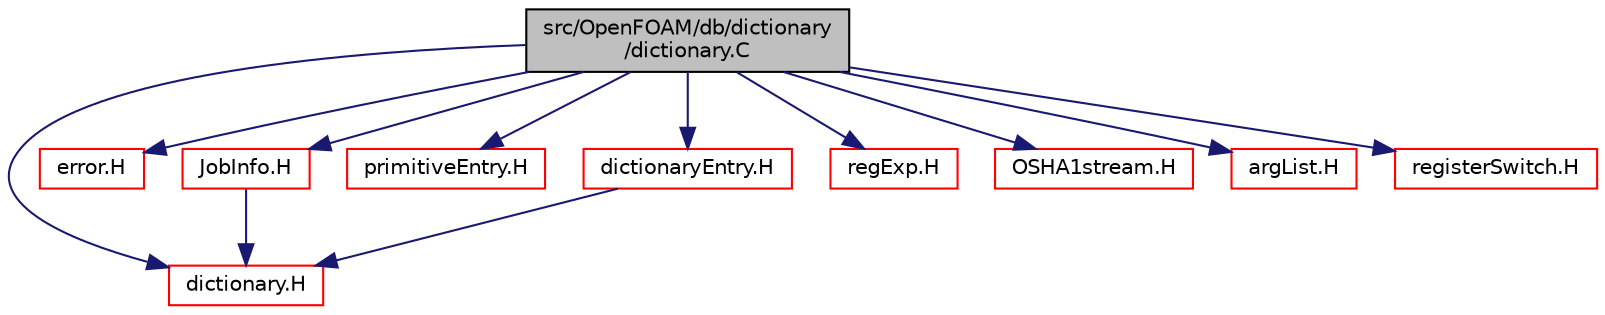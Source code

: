digraph "src/OpenFOAM/db/dictionary/dictionary.C"
{
  bgcolor="transparent";
  edge [fontname="Helvetica",fontsize="10",labelfontname="Helvetica",labelfontsize="10"];
  node [fontname="Helvetica",fontsize="10",shape=record];
  Node1 [label="src/OpenFOAM/db/dictionary\l/dictionary.C",height=0.2,width=0.4,color="black", fillcolor="grey75", style="filled" fontcolor="black"];
  Node1 -> Node2 [color="midnightblue",fontsize="10",style="solid",fontname="Helvetica"];
  Node2 [label="dictionary.H",height=0.2,width=0.4,color="red",URL="$dictionary_8H.html"];
  Node1 -> Node3 [color="midnightblue",fontsize="10",style="solid",fontname="Helvetica"];
  Node3 [label="error.H",height=0.2,width=0.4,color="red",URL="$error_8H.html"];
  Node1 -> Node4 [color="midnightblue",fontsize="10",style="solid",fontname="Helvetica"];
  Node4 [label="JobInfo.H",height=0.2,width=0.4,color="red",URL="$JobInfo_8H.html"];
  Node4 -> Node2 [color="midnightblue",fontsize="10",style="solid",fontname="Helvetica"];
  Node1 -> Node5 [color="midnightblue",fontsize="10",style="solid",fontname="Helvetica"];
  Node5 [label="primitiveEntry.H",height=0.2,width=0.4,color="red",URL="$primitiveEntry_8H.html"];
  Node1 -> Node6 [color="midnightblue",fontsize="10",style="solid",fontname="Helvetica"];
  Node6 [label="dictionaryEntry.H",height=0.2,width=0.4,color="red",URL="$dictionaryEntry_8H.html"];
  Node6 -> Node2 [color="midnightblue",fontsize="10",style="solid",fontname="Helvetica"];
  Node1 -> Node7 [color="midnightblue",fontsize="10",style="solid",fontname="Helvetica"];
  Node7 [label="regExp.H",height=0.2,width=0.4,color="red",URL="$regExp_8H.html"];
  Node1 -> Node8 [color="midnightblue",fontsize="10",style="solid",fontname="Helvetica"];
  Node8 [label="OSHA1stream.H",height=0.2,width=0.4,color="red",URL="$OSHA1stream_8H.html"];
  Node1 -> Node9 [color="midnightblue",fontsize="10",style="solid",fontname="Helvetica"];
  Node9 [label="argList.H",height=0.2,width=0.4,color="red",URL="$argList_8H.html"];
  Node1 -> Node10 [color="midnightblue",fontsize="10",style="solid",fontname="Helvetica"];
  Node10 [label="registerSwitch.H",height=0.2,width=0.4,color="red",URL="$registerSwitch_8H.html"];
}
